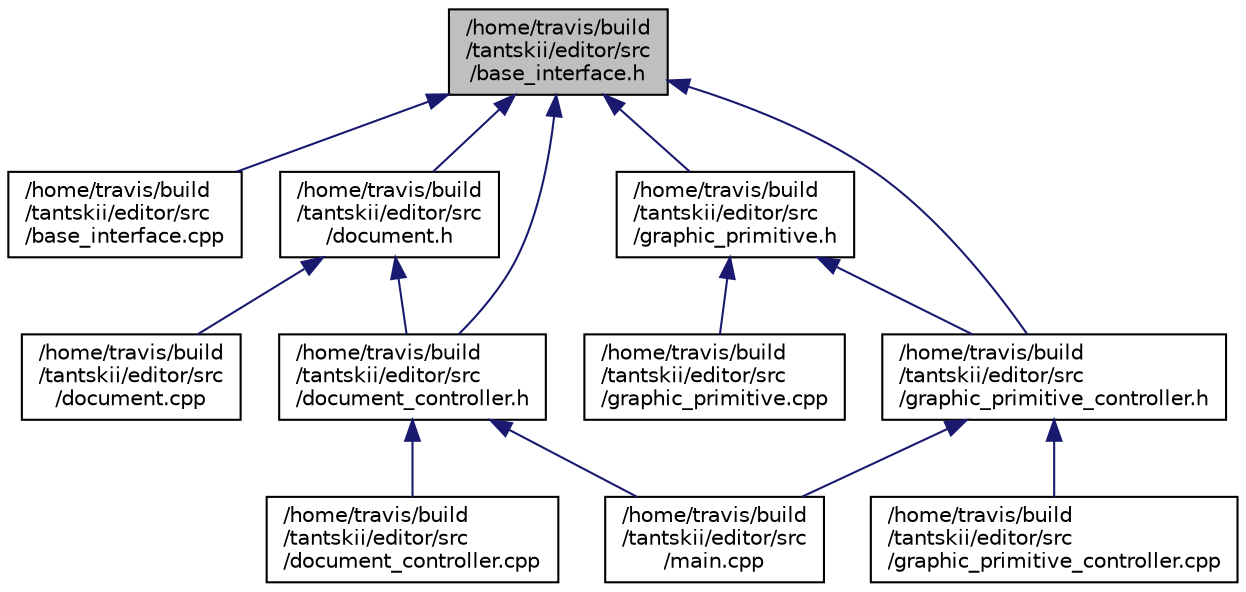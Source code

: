 digraph "/home/travis/build/tantskii/editor/src/base_interface.h"
{
  edge [fontname="Helvetica",fontsize="10",labelfontname="Helvetica",labelfontsize="10"];
  node [fontname="Helvetica",fontsize="10",shape=record];
  Node1 [label="/home/travis/build\l/tantskii/editor/src\l/base_interface.h",height=0.2,width=0.4,color="black", fillcolor="grey75", style="filled", fontcolor="black"];
  Node1 -> Node2 [dir="back",color="midnightblue",fontsize="10",style="solid",fontname="Helvetica"];
  Node2 [label="/home/travis/build\l/tantskii/editor/src\l/base_interface.cpp",height=0.2,width=0.4,color="black", fillcolor="white", style="filled",URL="$base__interface_8cpp.html"];
  Node1 -> Node3 [dir="back",color="midnightblue",fontsize="10",style="solid",fontname="Helvetica"];
  Node3 [label="/home/travis/build\l/tantskii/editor/src\l/document.h",height=0.2,width=0.4,color="black", fillcolor="white", style="filled",URL="$document_8h.html",tooltip="Заголовочный файл, содержащий интерфейс модели документа. "];
  Node3 -> Node4 [dir="back",color="midnightblue",fontsize="10",style="solid",fontname="Helvetica"];
  Node4 [label="/home/travis/build\l/tantskii/editor/src\l/document.cpp",height=0.2,width=0.4,color="black", fillcolor="white", style="filled",URL="$document_8cpp.html"];
  Node3 -> Node5 [dir="back",color="midnightblue",fontsize="10",style="solid",fontname="Helvetica"];
  Node5 [label="/home/travis/build\l/tantskii/editor/src\l/document_controller.h",height=0.2,width=0.4,color="black", fillcolor="white", style="filled",URL="$document__controller_8h.html",tooltip="Заголовочный файл, содержащий объявление контроллера для документов. "];
  Node5 -> Node6 [dir="back",color="midnightblue",fontsize="10",style="solid",fontname="Helvetica"];
  Node6 [label="/home/travis/build\l/tantskii/editor/src\l/document_controller.cpp",height=0.2,width=0.4,color="black", fillcolor="white", style="filled",URL="$document__controller_8cpp.html"];
  Node5 -> Node7 [dir="back",color="midnightblue",fontsize="10",style="solid",fontname="Helvetica"];
  Node7 [label="/home/travis/build\l/tantskii/editor/src\l/main.cpp",height=0.2,width=0.4,color="black", fillcolor="white", style="filled",URL="$main_8cpp.html"];
  Node1 -> Node5 [dir="back",color="midnightblue",fontsize="10",style="solid",fontname="Helvetica"];
  Node1 -> Node8 [dir="back",color="midnightblue",fontsize="10",style="solid",fontname="Helvetica"];
  Node8 [label="/home/travis/build\l/tantskii/editor/src\l/graphic_primitive.h",height=0.2,width=0.4,color="black", fillcolor="white", style="filled",URL="$graphic__primitive_8h.html",tooltip="Заголовочный файл, содержащий интерфейс модели графического интерфейса. "];
  Node8 -> Node9 [dir="back",color="midnightblue",fontsize="10",style="solid",fontname="Helvetica"];
  Node9 [label="/home/travis/build\l/tantskii/editor/src\l/graphic_primitive.cpp",height=0.2,width=0.4,color="black", fillcolor="white", style="filled",URL="$graphic__primitive_8cpp.html"];
  Node8 -> Node10 [dir="back",color="midnightblue",fontsize="10",style="solid",fontname="Helvetica"];
  Node10 [label="/home/travis/build\l/tantskii/editor/src\l/graphic_primitive_controller.h",height=0.2,width=0.4,color="black", fillcolor="white", style="filled",URL="$graphic__primitive__controller_8h.html",tooltip="Заголовочный файл, содержащий объявление контроллера для графических примитивов. "];
  Node10 -> Node11 [dir="back",color="midnightblue",fontsize="10",style="solid",fontname="Helvetica"];
  Node11 [label="/home/travis/build\l/tantskii/editor/src\l/graphic_primitive_controller.cpp",height=0.2,width=0.4,color="black", fillcolor="white", style="filled",URL="$graphic__primitive__controller_8cpp.html"];
  Node10 -> Node7 [dir="back",color="midnightblue",fontsize="10",style="solid",fontname="Helvetica"];
  Node1 -> Node10 [dir="back",color="midnightblue",fontsize="10",style="solid",fontname="Helvetica"];
}
